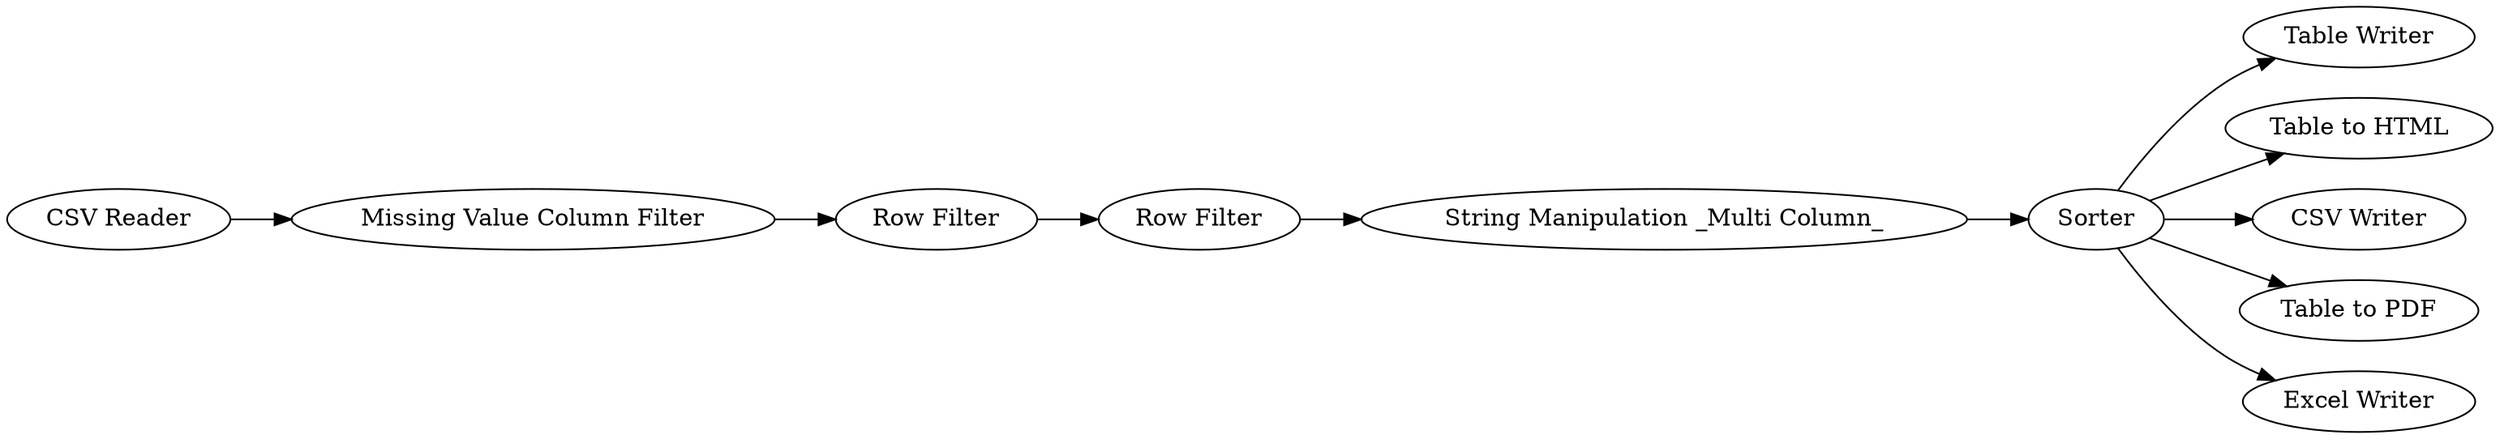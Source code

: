 digraph {
	"2591442284015693177_13" [label="Row Filter"]
	"2591442284015693177_5" [label="Row Filter"]
	"2591442284015693177_6" [label=Sorter]
	"2591442284015693177_10" [label="Table Writer"]
	"2591442284015693177_3" [label="String Manipulation _Multi Column_"]
	"2591442284015693177_12" [label="Table to HTML"]
	"2591442284015693177_11" [label="CSV Writer"]
	"2591442284015693177_8" [label="Table to PDF"]
	"2591442284015693177_1" [label="CSV Reader"]
	"2591442284015693177_4" [label="Missing Value Column Filter"]
	"2591442284015693177_7" [label="Excel Writer"]
	"2591442284015693177_6" -> "2591442284015693177_11"
	"2591442284015693177_6" -> "2591442284015693177_10"
	"2591442284015693177_3" -> "2591442284015693177_6"
	"2591442284015693177_13" -> "2591442284015693177_3"
	"2591442284015693177_1" -> "2591442284015693177_4"
	"2591442284015693177_6" -> "2591442284015693177_8"
	"2591442284015693177_6" -> "2591442284015693177_12"
	"2591442284015693177_6" -> "2591442284015693177_7"
	"2591442284015693177_5" -> "2591442284015693177_13"
	"2591442284015693177_4" -> "2591442284015693177_5"
	rankdir=LR
}
